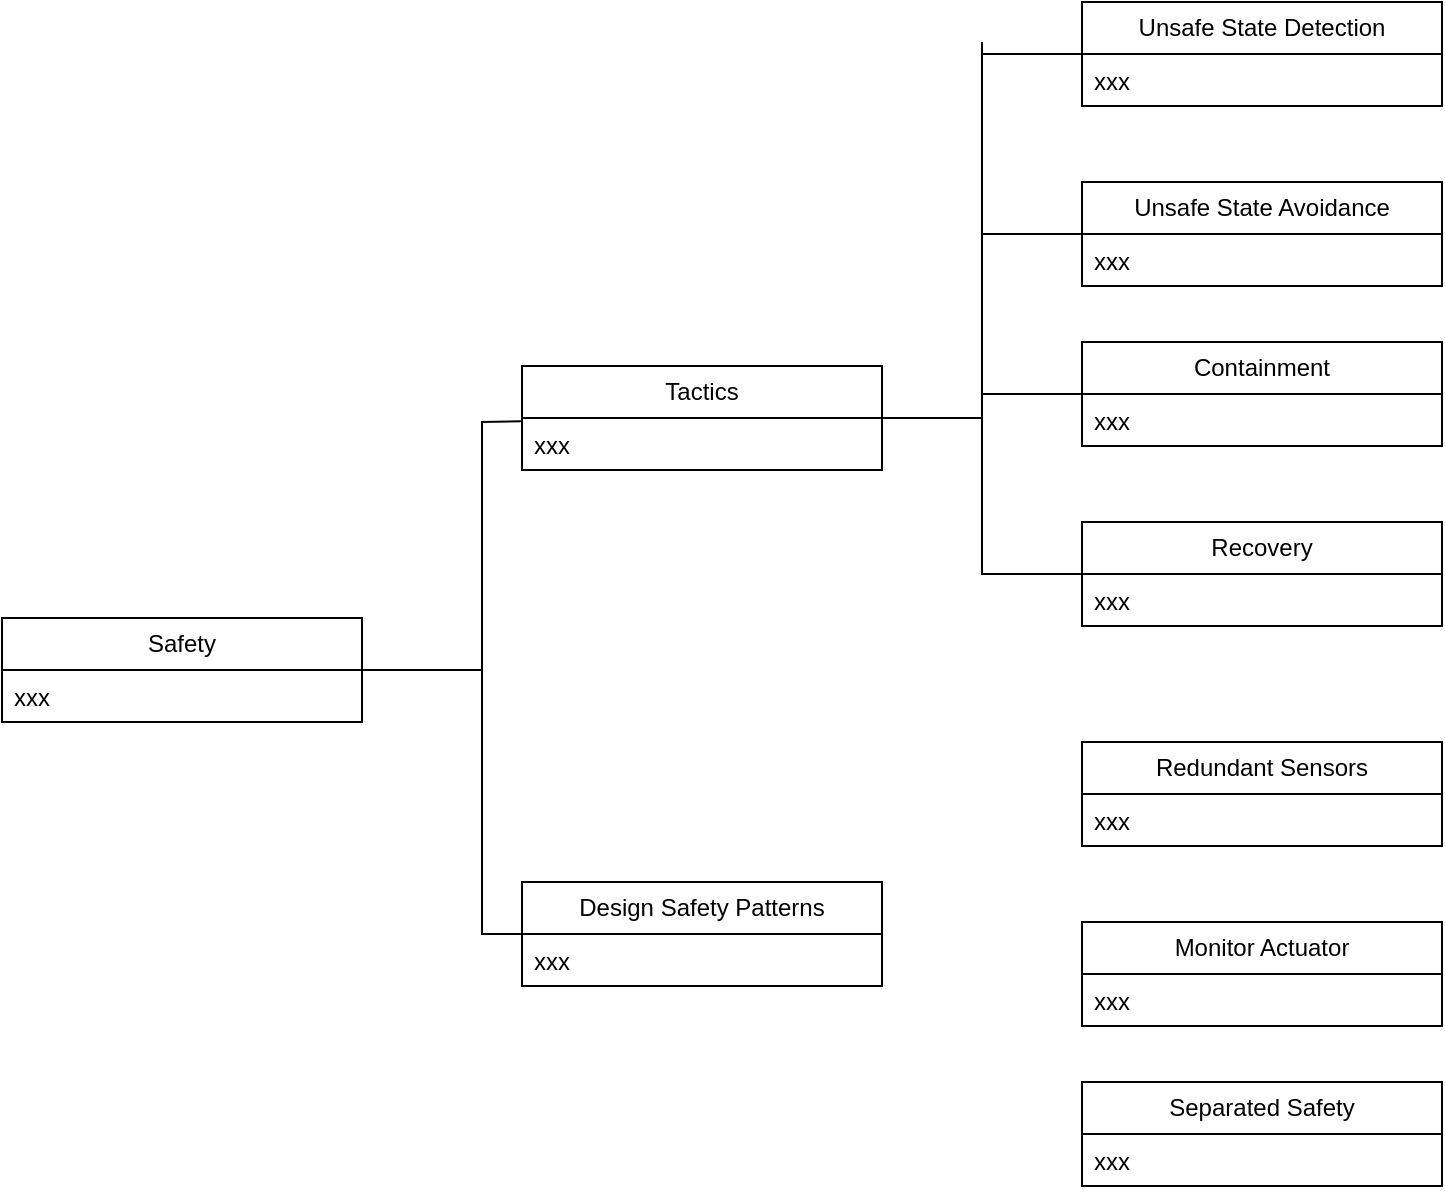<mxfile version="22.1.3" type="github">
  <diagram name="Page-1" id="CuRZT8r3v5vZjnK-uch3">
    <mxGraphModel dx="192" dy="583" grid="1" gridSize="10" guides="1" tooltips="1" connect="1" arrows="1" fold="1" page="1" pageScale="1" pageWidth="850" pageHeight="1100" math="0" shadow="0">
      <root>
        <mxCell id="0" />
        <mxCell id="1" parent="0" />
        <mxCell id="jk8Hfy2277ZN6TrQz6BO-1" value="Safety" style="swimlane;fontStyle=0;childLayout=stackLayout;horizontal=1;startSize=26;fillColor=none;horizontalStack=0;resizeParent=1;resizeParentMax=0;resizeLast=0;collapsible=1;marginBottom=0;whiteSpace=wrap;html=1;" vertex="1" parent="1">
          <mxGeometry x="890.0" y="498" width="180" height="52" as="geometry" />
        </mxCell>
        <mxCell id="jk8Hfy2277ZN6TrQz6BO-2" value="xxx" style="text;strokeColor=none;fillColor=none;align=left;verticalAlign=top;spacingLeft=4;spacingRight=4;overflow=hidden;rotatable=0;points=[[0,0.5],[1,0.5]];portConstraint=eastwest;whiteSpace=wrap;html=1;" vertex="1" parent="jk8Hfy2277ZN6TrQz6BO-1">
          <mxGeometry y="26" width="180" height="26" as="geometry" />
        </mxCell>
        <mxCell id="jk8Hfy2277ZN6TrQz6BO-4" value="Tactics" style="swimlane;fontStyle=0;childLayout=stackLayout;horizontal=1;startSize=26;fillColor=none;horizontalStack=0;resizeParent=1;resizeParentMax=0;resizeLast=0;collapsible=1;marginBottom=0;whiteSpace=wrap;html=1;" vertex="1" parent="1">
          <mxGeometry x="1150.0" y="372" width="180" height="52" as="geometry" />
        </mxCell>
        <mxCell id="jk8Hfy2277ZN6TrQz6BO-5" value="xxx" style="text;strokeColor=none;fillColor=none;align=left;verticalAlign=top;spacingLeft=4;spacingRight=4;overflow=hidden;rotatable=0;points=[[0,0.5],[1,0.5]];portConstraint=eastwest;whiteSpace=wrap;html=1;" vertex="1" parent="jk8Hfy2277ZN6TrQz6BO-4">
          <mxGeometry y="26" width="180" height="26" as="geometry" />
        </mxCell>
        <mxCell id="jk8Hfy2277ZN6TrQz6BO-6" value="Unsafe State Detection" style="swimlane;fontStyle=0;childLayout=stackLayout;horizontal=1;startSize=26;fillColor=none;horizontalStack=0;resizeParent=1;resizeParentMax=0;resizeLast=0;collapsible=1;marginBottom=0;whiteSpace=wrap;html=1;" vertex="1" parent="1">
          <mxGeometry x="1430.0" y="190" width="180" height="52" as="geometry" />
        </mxCell>
        <mxCell id="jk8Hfy2277ZN6TrQz6BO-7" value="xxx" style="text;strokeColor=none;fillColor=none;align=left;verticalAlign=top;spacingLeft=4;spacingRight=4;overflow=hidden;rotatable=0;points=[[0,0.5],[1,0.5]];portConstraint=eastwest;whiteSpace=wrap;html=1;" vertex="1" parent="jk8Hfy2277ZN6TrQz6BO-6">
          <mxGeometry y="26" width="180" height="26" as="geometry" />
        </mxCell>
        <mxCell id="jk8Hfy2277ZN6TrQz6BO-8" value="Design Safety Patterns" style="swimlane;fontStyle=0;childLayout=stackLayout;horizontal=1;startSize=26;fillColor=none;horizontalStack=0;resizeParent=1;resizeParentMax=0;resizeLast=0;collapsible=1;marginBottom=0;whiteSpace=wrap;html=1;" vertex="1" parent="1">
          <mxGeometry x="1150.0" y="630" width="180" height="52" as="geometry" />
        </mxCell>
        <mxCell id="jk8Hfy2277ZN6TrQz6BO-9" value="xxx" style="text;strokeColor=none;fillColor=none;align=left;verticalAlign=top;spacingLeft=4;spacingRight=4;overflow=hidden;rotatable=0;points=[[0,0.5],[1,0.5]];portConstraint=eastwest;whiteSpace=wrap;html=1;" vertex="1" parent="jk8Hfy2277ZN6TrQz6BO-8">
          <mxGeometry y="26" width="180" height="26" as="geometry" />
        </mxCell>
        <mxCell id="jk8Hfy2277ZN6TrQz6BO-10" value="Unsafe State Avoidance" style="swimlane;fontStyle=0;childLayout=stackLayout;horizontal=1;startSize=26;fillColor=none;horizontalStack=0;resizeParent=1;resizeParentMax=0;resizeLast=0;collapsible=1;marginBottom=0;whiteSpace=wrap;html=1;" vertex="1" parent="1">
          <mxGeometry x="1430.0" y="280" width="180" height="52" as="geometry" />
        </mxCell>
        <mxCell id="jk8Hfy2277ZN6TrQz6BO-11" value="xxx" style="text;strokeColor=none;fillColor=none;align=left;verticalAlign=top;spacingLeft=4;spacingRight=4;overflow=hidden;rotatable=0;points=[[0,0.5],[1,0.5]];portConstraint=eastwest;whiteSpace=wrap;html=1;" vertex="1" parent="jk8Hfy2277ZN6TrQz6BO-10">
          <mxGeometry y="26" width="180" height="26" as="geometry" />
        </mxCell>
        <mxCell id="jk8Hfy2277ZN6TrQz6BO-12" value="Containment" style="swimlane;fontStyle=0;childLayout=stackLayout;horizontal=1;startSize=26;fillColor=none;horizontalStack=0;resizeParent=1;resizeParentMax=0;resizeLast=0;collapsible=1;marginBottom=0;whiteSpace=wrap;html=1;" vertex="1" parent="1">
          <mxGeometry x="1430.0" y="360" width="180" height="52" as="geometry" />
        </mxCell>
        <mxCell id="jk8Hfy2277ZN6TrQz6BO-13" value="xxx" style="text;strokeColor=none;fillColor=none;align=left;verticalAlign=top;spacingLeft=4;spacingRight=4;overflow=hidden;rotatable=0;points=[[0,0.5],[1,0.5]];portConstraint=eastwest;whiteSpace=wrap;html=1;" vertex="1" parent="jk8Hfy2277ZN6TrQz6BO-12">
          <mxGeometry y="26" width="180" height="26" as="geometry" />
        </mxCell>
        <mxCell id="jk8Hfy2277ZN6TrQz6BO-14" value="Recovery" style="swimlane;fontStyle=0;childLayout=stackLayout;horizontal=1;startSize=26;fillColor=none;horizontalStack=0;resizeParent=1;resizeParentMax=0;resizeLast=0;collapsible=1;marginBottom=0;whiteSpace=wrap;html=1;" vertex="1" parent="1">
          <mxGeometry x="1430.0" y="450" width="180" height="52" as="geometry" />
        </mxCell>
        <mxCell id="jk8Hfy2277ZN6TrQz6BO-15" value="xxx" style="text;strokeColor=none;fillColor=none;align=left;verticalAlign=top;spacingLeft=4;spacingRight=4;overflow=hidden;rotatable=0;points=[[0,0.5],[1,0.5]];portConstraint=eastwest;whiteSpace=wrap;html=1;" vertex="1" parent="jk8Hfy2277ZN6TrQz6BO-14">
          <mxGeometry y="26" width="180" height="26" as="geometry" />
        </mxCell>
        <mxCell id="jk8Hfy2277ZN6TrQz6BO-16" value="Redundant Sensors" style="swimlane;fontStyle=0;childLayout=stackLayout;horizontal=1;startSize=26;fillColor=none;horizontalStack=0;resizeParent=1;resizeParentMax=0;resizeLast=0;collapsible=1;marginBottom=0;whiteSpace=wrap;html=1;" vertex="1" parent="1">
          <mxGeometry x="1430.0" y="560" width="180" height="52" as="geometry" />
        </mxCell>
        <mxCell id="jk8Hfy2277ZN6TrQz6BO-17" value="xxx" style="text;strokeColor=none;fillColor=none;align=left;verticalAlign=top;spacingLeft=4;spacingRight=4;overflow=hidden;rotatable=0;points=[[0,0.5],[1,0.5]];portConstraint=eastwest;whiteSpace=wrap;html=1;" vertex="1" parent="jk8Hfy2277ZN6TrQz6BO-16">
          <mxGeometry y="26" width="180" height="26" as="geometry" />
        </mxCell>
        <mxCell id="jk8Hfy2277ZN6TrQz6BO-18" value="Monitor Actuator" style="swimlane;fontStyle=0;childLayout=stackLayout;horizontal=1;startSize=26;fillColor=none;horizontalStack=0;resizeParent=1;resizeParentMax=0;resizeLast=0;collapsible=1;marginBottom=0;whiteSpace=wrap;html=1;" vertex="1" parent="1">
          <mxGeometry x="1430" y="650" width="180" height="52" as="geometry" />
        </mxCell>
        <mxCell id="jk8Hfy2277ZN6TrQz6BO-19" value="xxx" style="text;strokeColor=none;fillColor=none;align=left;verticalAlign=top;spacingLeft=4;spacingRight=4;overflow=hidden;rotatable=0;points=[[0,0.5],[1,0.5]];portConstraint=eastwest;whiteSpace=wrap;html=1;" vertex="1" parent="jk8Hfy2277ZN6TrQz6BO-18">
          <mxGeometry y="26" width="180" height="26" as="geometry" />
        </mxCell>
        <mxCell id="jk8Hfy2277ZN6TrQz6BO-20" value="Separated Safety" style="swimlane;fontStyle=0;childLayout=stackLayout;horizontal=1;startSize=26;fillColor=none;horizontalStack=0;resizeParent=1;resizeParentMax=0;resizeLast=0;collapsible=1;marginBottom=0;whiteSpace=wrap;html=1;" vertex="1" parent="1">
          <mxGeometry x="1430.0" y="730" width="180" height="52" as="geometry" />
        </mxCell>
        <mxCell id="jk8Hfy2277ZN6TrQz6BO-21" value="xxx" style="text;strokeColor=none;fillColor=none;align=left;verticalAlign=top;spacingLeft=4;spacingRight=4;overflow=hidden;rotatable=0;points=[[0,0.5],[1,0.5]];portConstraint=eastwest;whiteSpace=wrap;html=1;" vertex="1" parent="jk8Hfy2277ZN6TrQz6BO-20">
          <mxGeometry y="26" width="180" height="26" as="geometry" />
        </mxCell>
        <mxCell id="jk8Hfy2277ZN6TrQz6BO-22" value="" style="endArrow=none;html=1;rounded=0;exitX=1;exitY=0.5;exitDx=0;exitDy=0;entryX=-0.002;entryY=0.062;entryDx=0;entryDy=0;entryPerimeter=0;" edge="1" parent="1" source="jk8Hfy2277ZN6TrQz6BO-1" target="jk8Hfy2277ZN6TrQz6BO-5">
          <mxGeometry width="50" height="50" relative="1" as="geometry">
            <mxPoint x="1080" y="530" as="sourcePoint" />
            <mxPoint x="1130" y="400" as="targetPoint" />
            <Array as="points">
              <mxPoint x="1130" y="524" />
              <mxPoint x="1130" y="400" />
            </Array>
          </mxGeometry>
        </mxCell>
        <mxCell id="jk8Hfy2277ZN6TrQz6BO-24" value="" style="endArrow=none;html=1;rounded=0;entryX=0;entryY=0.5;entryDx=0;entryDy=0;" edge="1" parent="1" target="jk8Hfy2277ZN6TrQz6BO-8">
          <mxGeometry width="50" height="50" relative="1" as="geometry">
            <mxPoint x="1130" y="520" as="sourcePoint" />
            <mxPoint x="1130" y="660" as="targetPoint" />
            <Array as="points">
              <mxPoint x="1130" y="656" />
            </Array>
          </mxGeometry>
        </mxCell>
        <mxCell id="jk8Hfy2277ZN6TrQz6BO-25" value="" style="endArrow=none;html=1;rounded=0;exitX=1;exitY=0.5;exitDx=0;exitDy=0;" edge="1" parent="1" source="jk8Hfy2277ZN6TrQz6BO-4">
          <mxGeometry width="50" height="50" relative="1" as="geometry">
            <mxPoint x="1360" y="400" as="sourcePoint" />
            <mxPoint x="1380" y="210" as="targetPoint" />
            <Array as="points">
              <mxPoint x="1380" y="398" />
            </Array>
          </mxGeometry>
        </mxCell>
        <mxCell id="jk8Hfy2277ZN6TrQz6BO-26" value="" style="endArrow=none;html=1;rounded=0;entryX=0;entryY=0.5;entryDx=0;entryDy=0;" edge="1" parent="1" target="jk8Hfy2277ZN6TrQz6BO-6">
          <mxGeometry width="50" height="50" relative="1" as="geometry">
            <mxPoint x="1380" y="216" as="sourcePoint" />
            <mxPoint x="1410" y="260" as="targetPoint" />
          </mxGeometry>
        </mxCell>
        <mxCell id="jk8Hfy2277ZN6TrQz6BO-27" value="" style="endArrow=none;html=1;rounded=0;entryX=0;entryY=0.5;entryDx=0;entryDy=0;" edge="1" parent="1" target="jk8Hfy2277ZN6TrQz6BO-10">
          <mxGeometry width="50" height="50" relative="1" as="geometry">
            <mxPoint x="1380" y="306" as="sourcePoint" />
            <mxPoint x="1460" y="350" as="targetPoint" />
          </mxGeometry>
        </mxCell>
        <mxCell id="jk8Hfy2277ZN6TrQz6BO-28" value="" style="endArrow=none;html=1;rounded=0;entryX=0;entryY=0.5;entryDx=0;entryDy=0;" edge="1" parent="1" target="jk8Hfy2277ZN6TrQz6BO-12">
          <mxGeometry width="50" height="50" relative="1" as="geometry">
            <mxPoint x="1380" y="386" as="sourcePoint" />
            <mxPoint x="1460" y="350" as="targetPoint" />
          </mxGeometry>
        </mxCell>
        <mxCell id="jk8Hfy2277ZN6TrQz6BO-31" value="" style="endArrow=none;html=1;rounded=0;exitX=0;exitY=0.5;exitDx=0;exitDy=0;" edge="1" parent="1" source="jk8Hfy2277ZN6TrQz6BO-14">
          <mxGeometry width="50" height="50" relative="1" as="geometry">
            <mxPoint x="1380" y="494" as="sourcePoint" />
            <mxPoint x="1380" y="394" as="targetPoint" />
            <Array as="points">
              <mxPoint x="1380" y="476" />
            </Array>
          </mxGeometry>
        </mxCell>
      </root>
    </mxGraphModel>
  </diagram>
</mxfile>
